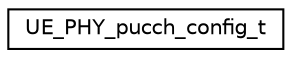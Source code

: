 digraph "Graphical Class Hierarchy"
{
 // LATEX_PDF_SIZE
  edge [fontname="Helvetica",fontsize="10",labelfontname="Helvetica",labelfontsize="10"];
  node [fontname="Helvetica",fontsize="10",shape=record];
  rankdir="LR";
  Node0 [label="UE_PHY_pucch_config_t",height=0.2,width=0.4,color="black", fillcolor="white", style="filled",URL="$structUE__PHY__pucch__config__t.html",tooltip=" "];
}
